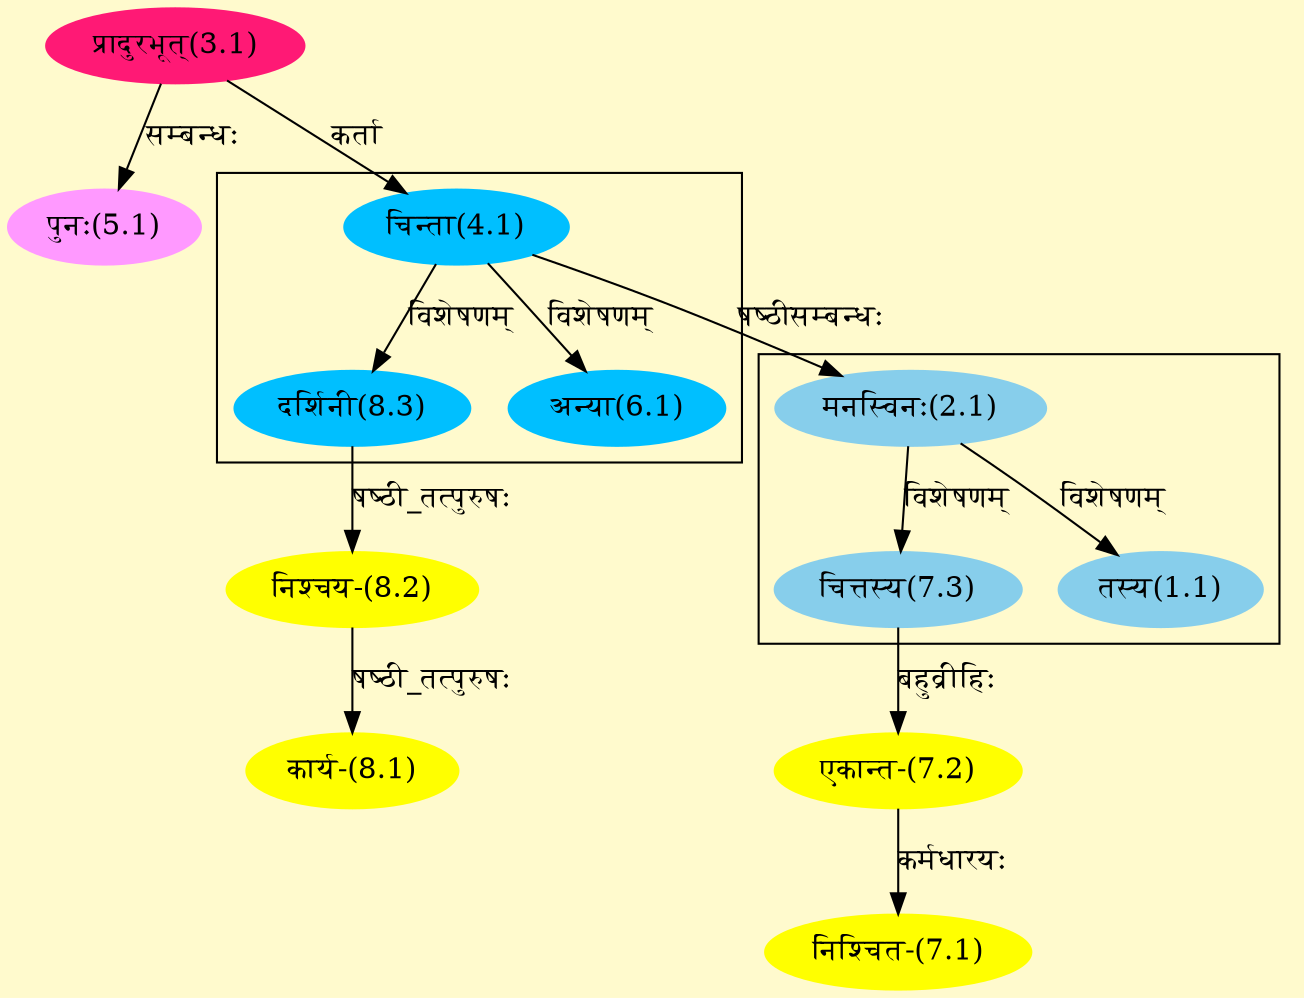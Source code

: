 digraph G{
rankdir=BT;
 compound=true;
 bgcolor="lemonchiffon1";

subgraph cluster_1{
Node1_1 [style=filled, color="#87CEEB" label = "तस्य(1.1)"]
Node2_1 [style=filled, color="#87CEEB" label = "मनस्विनः(2.1)"]
Node7_3 [style=filled, color="#87CEEB" label = "चित्तस्य(7.3)"]

}

subgraph cluster_2{
Node6_1 [style=filled, color="#00BFFF" label = "अन्या(6.1)"]
Node4_1 [style=filled, color="#00BFFF" label = "चिन्ता(4.1)"]
Node8_3 [style=filled, color="#00BFFF" label = "दर्शिनी(8.3)"]

}
Node2_1 [style=filled, color="#87CEEB" label = "मनस्विनः(2.1)"]
Node4_1 [style=filled, color="#00BFFF" label = "चिन्ता(4.1)"]
Node3_1 [style=filled, color="#FF1975" label = "प्रादुरभूत्(3.1)"]
Node [style=filled, color="" label = "()"]
Node5_1 [style=filled, color="#FF99FF" label = "पुनः(5.1)"]
Node7_1 [style=filled, color="#FFFF00" label = "निश्चित-(7.1)"]
Node7_2 [style=filled, color="#FFFF00" label = "एकान्त-(7.2)"]
Node7_3 [style=filled, color="#87CEEB" label = "चित्तस्य(7.3)"]
Node8_1 [style=filled, color="#FFFF00" label = "कार्य-(8.1)"]
Node8_2 [style=filled, color="#FFFF00" label = "निश्चय-(8.2)"]
Node8_3 [style=filled, color="#00BFFF" label = "दर्शिनी(8.3)"]
/* Start of Relations section */

Node1_1 -> Node2_1 [  label="विशेषणम्"  dir="back" ]
Node2_1 -> Node4_1 [  label="षष्ठीसम्बन्धः"  dir="back" ]
Node4_1 -> Node3_1 [  label="कर्ता"  dir="back" ]
Node5_1 -> Node3_1 [  label="सम्बन्धः"  dir="back" ]
Node6_1 -> Node4_1 [  label="विशेषणम्"  dir="back" ]
Node7_1 -> Node7_2 [  label="कर्मधारयः"  dir="back" ]
Node7_2 -> Node7_3 [  label="बहुव्रीहिः"  dir="back" ]
Node7_3 -> Node2_1 [  label="विशेषणम्"  dir="back" ]
Node8_1 -> Node8_2 [  label="षष्ठी_तत्पुरुषः"  dir="back" ]
Node8_2 -> Node8_3 [  label="षष्ठी_तत्पुरुषः"  dir="back" ]
Node8_3 -> Node4_1 [  label="विशेषणम्"  dir="back" ]
}
